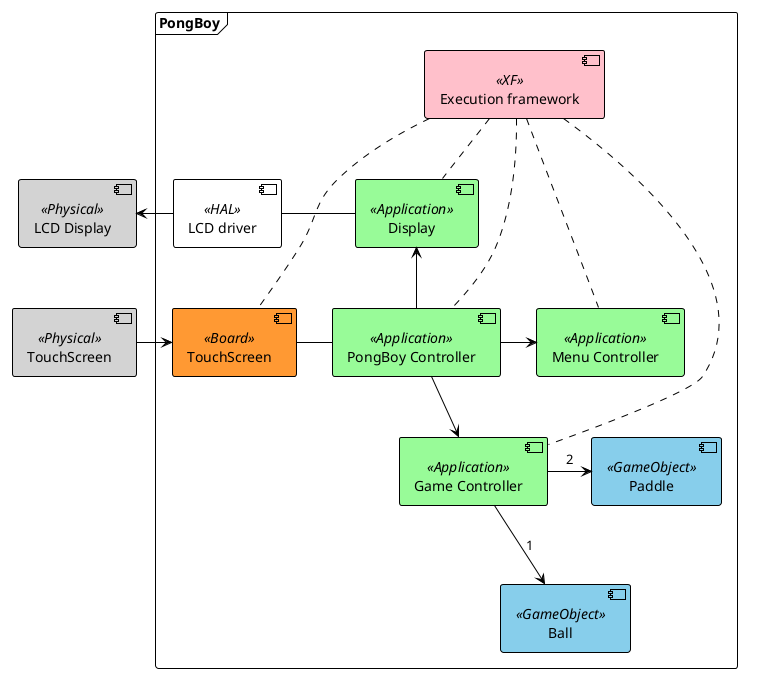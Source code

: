 @startuml architecture

skinparam shadowing false

!theme plain

skinparam Arrow {
    Color black
}

<style>
.Physical {
    BackgroundColor lightgrey
}
.HAL {

}
.Board {
    BackgroundColor #ff9933
}
.Application {
    BackgroundColor palegreen
}
.GameObject {
    BackgroundColor skyblue
}
.XF {
    BackgroundColor pink
}
</style>

component "LCD Display" as lcd <<Physical>>
component "TouchScreen" as tsc <<Physical>>

lcd -[hidden]down-> tsc

frame PongBoy {
    component "LCD driver" as lcd_d <<HAL>>

    lcd_d -left-> lcd

    component "TouchScreen" as tsc_b <<Board>>

    lcd_d -[hidden]down-> tsc_b
    tsc -right-> tsc_b

    component "Display" as dsp <<Application>>

    dsp -left- lcd_d

    component "PongBoy Controller" as pbc <<Application>>

    component "Menu Controller" as mc <<Application>>
    component "Game Controller" as gc <<Application>>

    mc -[hidden]down-> gc
    pbc -right-> mc
    pbc -right-> gc
    pbc -left-> dsp
    tsc_b - pbc

    component "Paddle" as pad <<GameObject>>
    component "Ball" as ball <<GameObject>>

    pad -[hidden]down-> ball

    gc --right--> pad : 2
    gc --right--> ball : 1

    component "Execution framework" as xf <<XF>>
    xf ... tsc_b
    xf . dsp
    xf . pbc
    xf . mc
    xf . gc
}

@enduml
